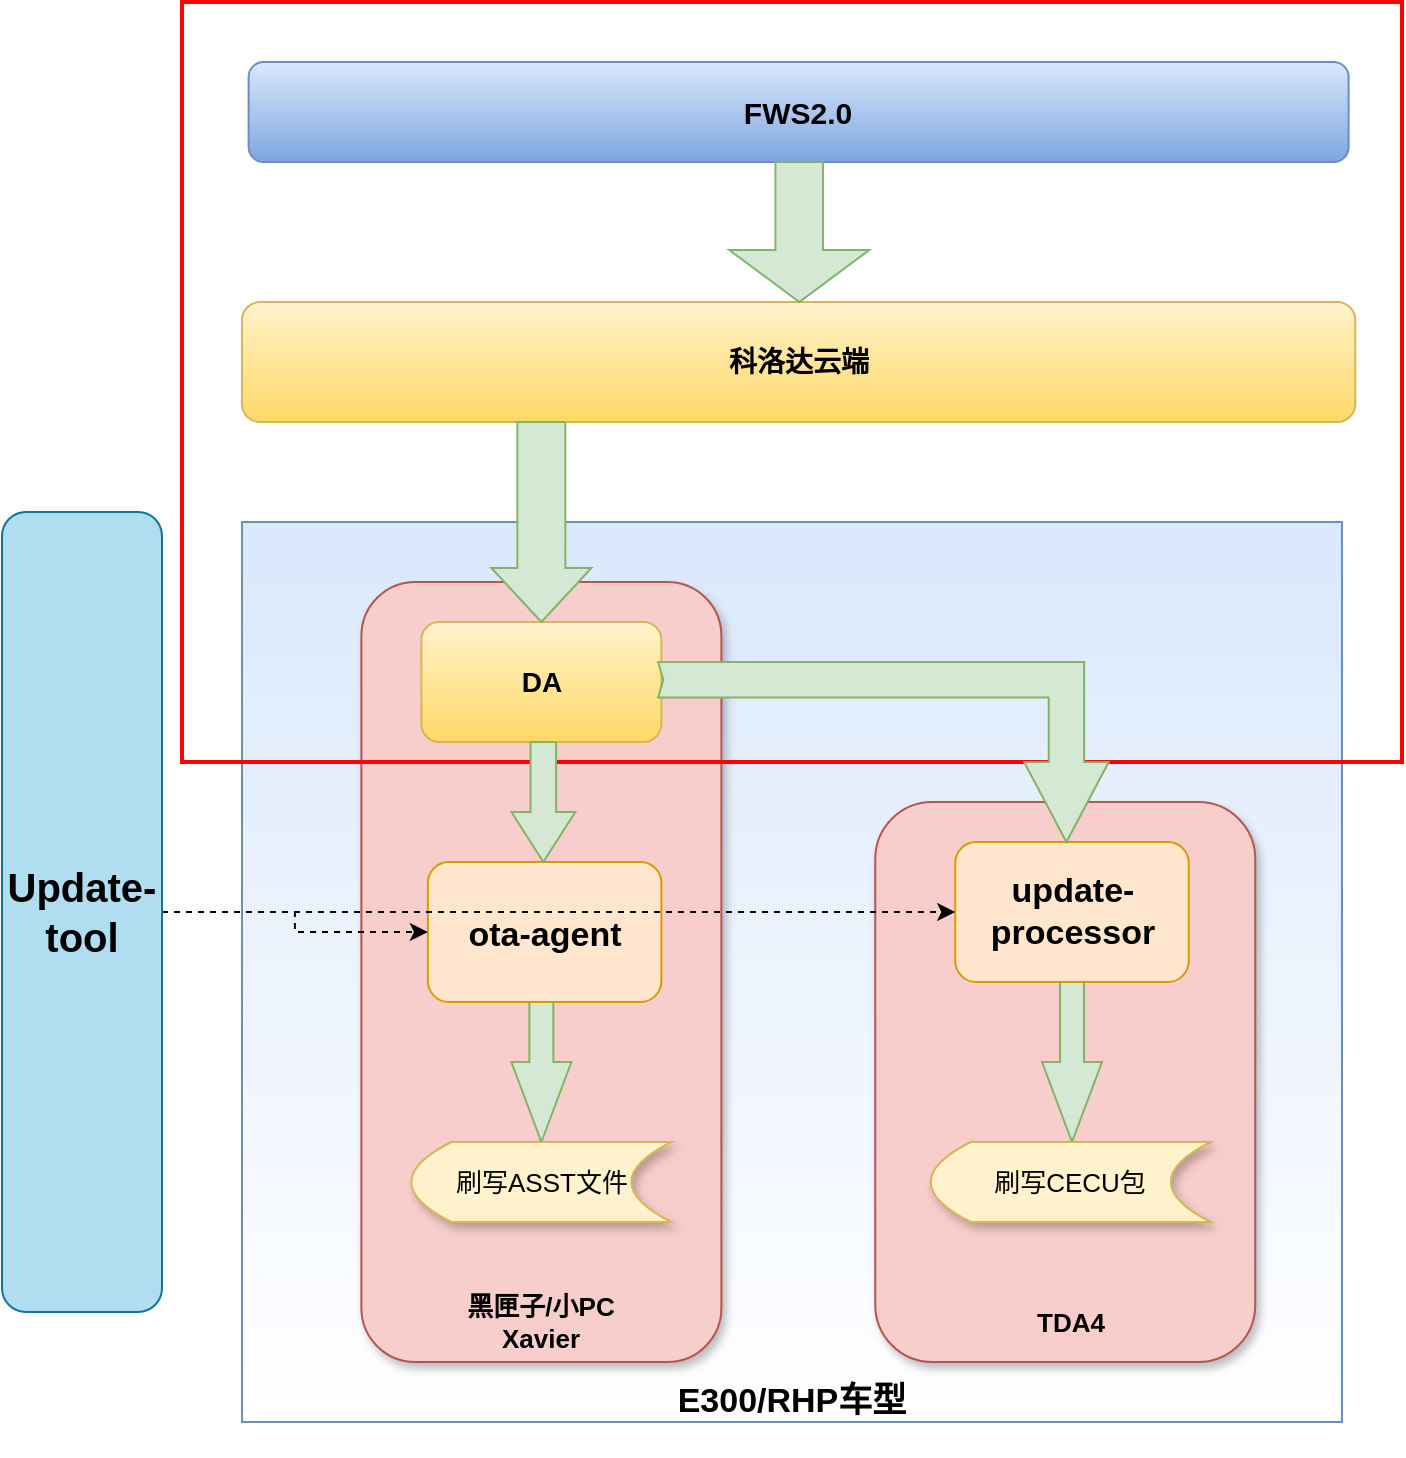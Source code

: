 <mxfile version="15.7.0" type="github"><diagram id="gNlS2oYJUi5O1-slZdYI" name="第 1 页"><mxGraphModel dx="1355" dy="685" grid="1" gridSize="10" guides="1" tooltips="1" connect="1" arrows="1" fold="1" page="1" pageScale="1" pageWidth="850" pageHeight="1100" math="0" shadow="0"><root><mxCell id="0"/><mxCell id="1" parent="0"/><mxCell id="eCuo-hN4RlpcjMW48G7--12" value="&lt;b&gt;&lt;font style=&quot;font-size: 14px&quot;&gt;科洛达云端&lt;/font&gt;&lt;/b&gt;" style="rounded=1;whiteSpace=wrap;html=1;fillColor=#fff2cc;strokeColor=#d6b656;gradientColor=#ffd966;" vertex="1" parent="1"><mxGeometry x="220" y="260" width="556.63" height="60" as="geometry"/></mxCell><mxCell id="eCuo-hN4RlpcjMW48G7--20" value="" style="rounded=0;whiteSpace=wrap;html=1;fillColor=#dae8fc;labelPosition=right;verticalLabelPosition=top;align=left;verticalAlign=bottom;strokeColor=#6c8ebf;gradientColor=#ffffff;gradientDirection=south;" vertex="1" parent="1"><mxGeometry x="220" y="370" width="550" height="450" as="geometry"/></mxCell><mxCell id="eCuo-hN4RlpcjMW48G7--21" value="" style="rounded=1;whiteSpace=wrap;html=1;fillColor=#f8cecc;strokeColor=#b85450;shadow=1;" vertex="1" parent="1"><mxGeometry x="279.69" y="400" width="180" height="390" as="geometry"/></mxCell><mxCell id="eCuo-hN4RlpcjMW48G7--44" value="" style="rounded=0;whiteSpace=wrap;html=1;fontSize=15;fillColor=none;gradientColor=none;strokeColor=#FF0000;strokeWidth=2;" vertex="1" parent="1"><mxGeometry x="190" y="110" width="610" height="380" as="geometry"/></mxCell><mxCell id="eCuo-hN4RlpcjMW48G7--22" value="" style="rounded=1;whiteSpace=wrap;html=1;fillColor=#f8cecc;strokeColor=#b85450;shadow=1;" vertex="1" parent="1"><mxGeometry x="536.63" y="510" width="190" height="280" as="geometry"/></mxCell><mxCell id="eCuo-hN4RlpcjMW48G7--23" value="&lt;font size=&quot;1&quot;&gt;&lt;b style=&quot;font-size: 17px&quot;&gt;E300/RHP车型&lt;/b&gt;&lt;/font&gt;" style="text;html=1;strokeColor=none;fillColor=none;align=center;verticalAlign=middle;whiteSpace=wrap;rounded=0;shadow=1;" vertex="1" parent="1"><mxGeometry x="415" y="790" width="160" height="40" as="geometry"/></mxCell><mxCell id="eCuo-hN4RlpcjMW48G7--24" value="" style="html=1;shadow=0;dashed=0;align=center;verticalAlign=middle;shape=mxgraph.arrows2.arrow;dy=0.6;dx=40;direction=south;notch=0;fontSize=17;fillColor=#d5e8d4;gradientDirection=south;strokeColor=#82b366;" vertex="1" parent="1"><mxGeometry x="354.69" y="610" width="30" height="70" as="geometry"/></mxCell><mxCell id="eCuo-hN4RlpcjMW48G7--25" value="" style="html=1;shadow=0;dashed=0;align=center;verticalAlign=middle;shape=mxgraph.arrows2.arrow;dy=0.6;dx=40;direction=south;notch=0;fontSize=17;fillColor=#d5e8d4;gradientDirection=south;strokeColor=#82b366;" vertex="1" parent="1"><mxGeometry x="620.01" y="600" width="30" height="80" as="geometry"/></mxCell><mxCell id="eCuo-hN4RlpcjMW48G7--26" value="&lt;br&gt;ota-agent" style="rounded=1;whiteSpace=wrap;html=1;shadow=0;fontSize=17;fillColor=#ffe6cc;gradientDirection=south;verticalAlign=top;strokeColor=#d79b00;align=center;horizontal=1;fontStyle=1" vertex="1" parent="1"><mxGeometry x="312.94" y="540" width="116.75" height="70" as="geometry"/></mxCell><mxCell id="eCuo-hN4RlpcjMW48G7--27" value="update-processor" style="rounded=1;whiteSpace=wrap;html=1;shadow=0;fontSize=17;fillColor=#ffe6cc;gradientDirection=south;verticalAlign=middle;strokeColor=#d79b00;align=center;horizontal=1;fontStyle=1" vertex="1" parent="1"><mxGeometry x="576.63" y="530" width="116.75" height="70" as="geometry"/></mxCell><mxCell id="eCuo-hN4RlpcjMW48G7--42" style="edgeStyle=orthogonalEdgeStyle;rounded=0;orthogonalLoop=1;jettySize=auto;html=1;exitX=0.5;exitY=1;exitDx=0;exitDy=0;fontSize=15;dashed=1;" edge="1" parent="1" source="eCuo-hN4RlpcjMW48G7--29" target="eCuo-hN4RlpcjMW48G7--26"><mxGeometry relative="1" as="geometry"/></mxCell><mxCell id="eCuo-hN4RlpcjMW48G7--43" style="edgeStyle=orthogonalEdgeStyle;rounded=0;orthogonalLoop=1;jettySize=auto;html=1;exitX=0.5;exitY=1;exitDx=0;exitDy=0;fontSize=15;dashed=1;" edge="1" parent="1" source="eCuo-hN4RlpcjMW48G7--29" target="eCuo-hN4RlpcjMW48G7--27"><mxGeometry relative="1" as="geometry"/></mxCell><mxCell id="eCuo-hN4RlpcjMW48G7--29" value="&lt;font&gt;&lt;b style=&quot;font-size: 20px&quot;&gt;Update-tool&lt;/b&gt;&lt;/font&gt;" style="rounded=1;whiteSpace=wrap;html=1;shadow=0;fontSize=17;fillColor=#b1ddf0;gradientDirection=south;align=center;verticalAlign=middle;direction=north;strokeColor=#10739e;" vertex="1" parent="1"><mxGeometry x="100" y="365" width="80" height="400" as="geometry"/></mxCell><mxCell id="eCuo-hN4RlpcjMW48G7--30" value="&lt;meta charset=&quot;utf-8&quot; style=&quot;font-size: 13px;&quot;&gt;&lt;span style=&quot;color: rgb(0, 0, 0); font-family: helvetica; font-size: 13px; font-style: normal; letter-spacing: normal; text-align: center; text-indent: 0px; text-transform: none; word-spacing: 0px; display: inline; float: none;&quot;&gt;黑匣子/小PC&lt;/span&gt;&lt;br style=&quot;color: rgb(0, 0, 0); font-family: helvetica; font-size: 13px; font-style: normal; letter-spacing: normal; text-align: center; text-indent: 0px; text-transform: none; word-spacing: 0px;&quot;&gt;&lt;span style=&quot;color: rgb(0, 0, 0); font-family: helvetica; font-size: 13px; font-style: normal; letter-spacing: normal; text-align: center; text-indent: 0px; text-transform: none; word-spacing: 0px; display: inline; float: none;&quot;&gt;Xavier&lt;/span&gt;" style="text;html=1;strokeColor=none;fillColor=none;align=center;verticalAlign=middle;whiteSpace=wrap;rounded=0;shadow=1;glass=0;sketch=0;fontSize=13;labelBackgroundColor=none;fontStyle=1" vertex="1" parent="1"><mxGeometry x="324.38" y="760" width="90.62" height="20" as="geometry"/></mxCell><mxCell id="eCuo-hN4RlpcjMW48G7--31" value="刷写ASST文件" style="shape=dataStorage;whiteSpace=wrap;html=1;fixedSize=1;shadow=1;glass=0;labelBackgroundColor=none;sketch=0;fontSize=13;fillColor=#fff2cc;gradientDirection=south;align=center;verticalAlign=middle;strokeColor=#d6b656;" vertex="1" parent="1"><mxGeometry x="304.69" y="680" width="130" height="40" as="geometry"/></mxCell><mxCell id="eCuo-hN4RlpcjMW48G7--32" value="刷写CECU包" style="shape=dataStorage;whiteSpace=wrap;html=1;fixedSize=1;shadow=1;glass=0;labelBackgroundColor=none;sketch=0;fontSize=13;fillColor=#fff2cc;gradientDirection=south;align=center;verticalAlign=middle;strokeColor=#d6b656;" vertex="1" parent="1"><mxGeometry x="564.38" y="680" width="140" height="40" as="geometry"/></mxCell><mxCell id="eCuo-hN4RlpcjMW48G7--33" value="&lt;font face=&quot;helvetica&quot;&gt;TDA4&lt;/font&gt;" style="text;html=1;strokeColor=none;fillColor=none;align=center;verticalAlign=middle;whiteSpace=wrap;rounded=0;shadow=1;glass=0;sketch=0;fontSize=13;labelBackgroundColor=none;fontStyle=1" vertex="1" parent="1"><mxGeometry x="589.07" y="760" width="90.62" height="20" as="geometry"/></mxCell><mxCell id="eCuo-hN4RlpcjMW48G7--15" value="&lt;b&gt;&lt;font style=&quot;font-size: 14px&quot;&gt;DA&lt;/font&gt;&lt;/b&gt;" style="rounded=1;whiteSpace=wrap;html=1;fillColor=#fff2cc;gradientColor=#ffd966;strokeColor=#d6b656;" vertex="1" parent="1"><mxGeometry x="309.69" y="420" width="120" height="60" as="geometry"/></mxCell><mxCell id="eCuo-hN4RlpcjMW48G7--35" value="" style="html=1;shadow=0;dashed=0;align=center;verticalAlign=middle;shape=mxgraph.arrows2.bendArrow;dy=8.85;dx=40;notch=2.57;arrowHead=42.31;rounded=0;fontSize=14;fillColor=#d5e8d4;direction=south;strokeColor=#82b366;" vertex="1" parent="1"><mxGeometry x="428.06" y="440" width="225.31" height="90" as="geometry"/></mxCell><mxCell id="eCuo-hN4RlpcjMW48G7--38" value="" style="html=1;shadow=0;dashed=0;align=center;verticalAlign=middle;shape=mxgraph.arrows2.arrow;dy=0.6;dx=25;direction=south;notch=0;fontSize=17;fillColor=#d5e8d4;gradientDirection=south;strokeColor=#82b366;" vertex="1" parent="1"><mxGeometry x="354.69" y="480" width="31.94" height="60" as="geometry"/></mxCell><mxCell id="eCuo-hN4RlpcjMW48G7--39" value="" style="html=1;shadow=0;dashed=0;align=center;verticalAlign=middle;shape=mxgraph.arrows2.arrow;dy=0.52;dx=27;direction=south;notch=0;fontSize=17;fillColor=#d5e8d4;gradientDirection=south;strokeColor=#82b366;" vertex="1" parent="1"><mxGeometry x="344.69" y="320" width="50" height="100" as="geometry"/></mxCell><mxCell id="eCuo-hN4RlpcjMW48G7--40" value="&lt;b&gt;&lt;font style=&quot;font-size: 15px&quot;&gt;FWS2.0&lt;/font&gt;&lt;/b&gt;" style="rounded=1;whiteSpace=wrap;html=1;fontSize=14;fillColor=#dae8fc;gradientColor=#7ea6e0;strokeColor=#6c8ebf;" vertex="1" parent="1"><mxGeometry x="223.31" y="140" width="550" height="50" as="geometry"/></mxCell><mxCell id="eCuo-hN4RlpcjMW48G7--41" value="" style="html=1;shadow=0;dashed=0;align=center;verticalAlign=middle;shape=mxgraph.arrows2.arrow;dy=0.66;dx=26;direction=south;notch=0;fontSize=15;fillColor=#d5e8d4;strokeColor=#82b366;" vertex="1" parent="1"><mxGeometry x="463.63" y="190" width="70" height="70" as="geometry"/></mxCell></root></mxGraphModel></diagram></mxfile>